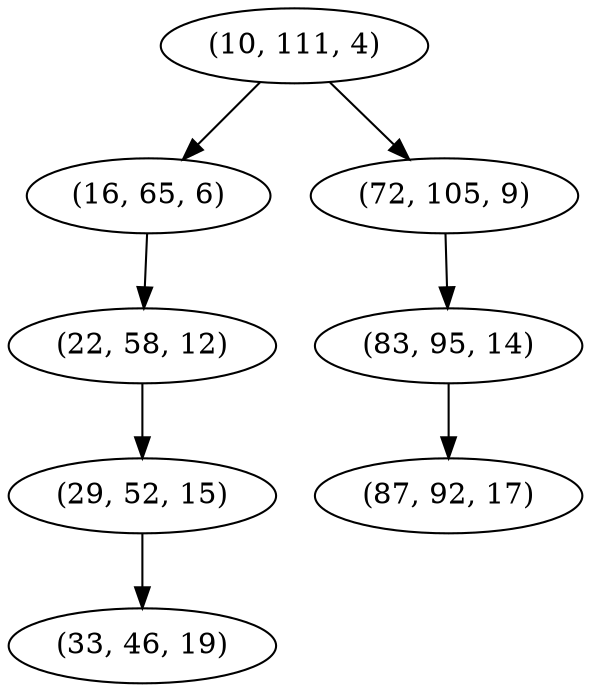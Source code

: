 digraph tree {
    "(10, 111, 4)";
    "(16, 65, 6)";
    "(22, 58, 12)";
    "(29, 52, 15)";
    "(33, 46, 19)";
    "(72, 105, 9)";
    "(83, 95, 14)";
    "(87, 92, 17)";
    "(10, 111, 4)" -> "(16, 65, 6)";
    "(10, 111, 4)" -> "(72, 105, 9)";
    "(16, 65, 6)" -> "(22, 58, 12)";
    "(22, 58, 12)" -> "(29, 52, 15)";
    "(29, 52, 15)" -> "(33, 46, 19)";
    "(72, 105, 9)" -> "(83, 95, 14)";
    "(83, 95, 14)" -> "(87, 92, 17)";
}
